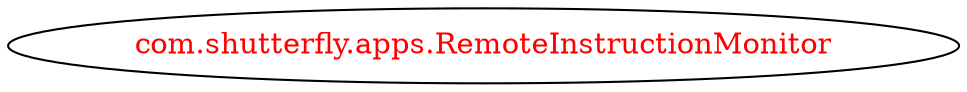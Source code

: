 digraph dependencyGraph {
 concentrate=true;
 ranksep="2.0";
 rankdir="LR"; 
 splines="ortho";
"com.shutterfly.apps.RemoteInstructionMonitor" [fontcolor="red"];
}